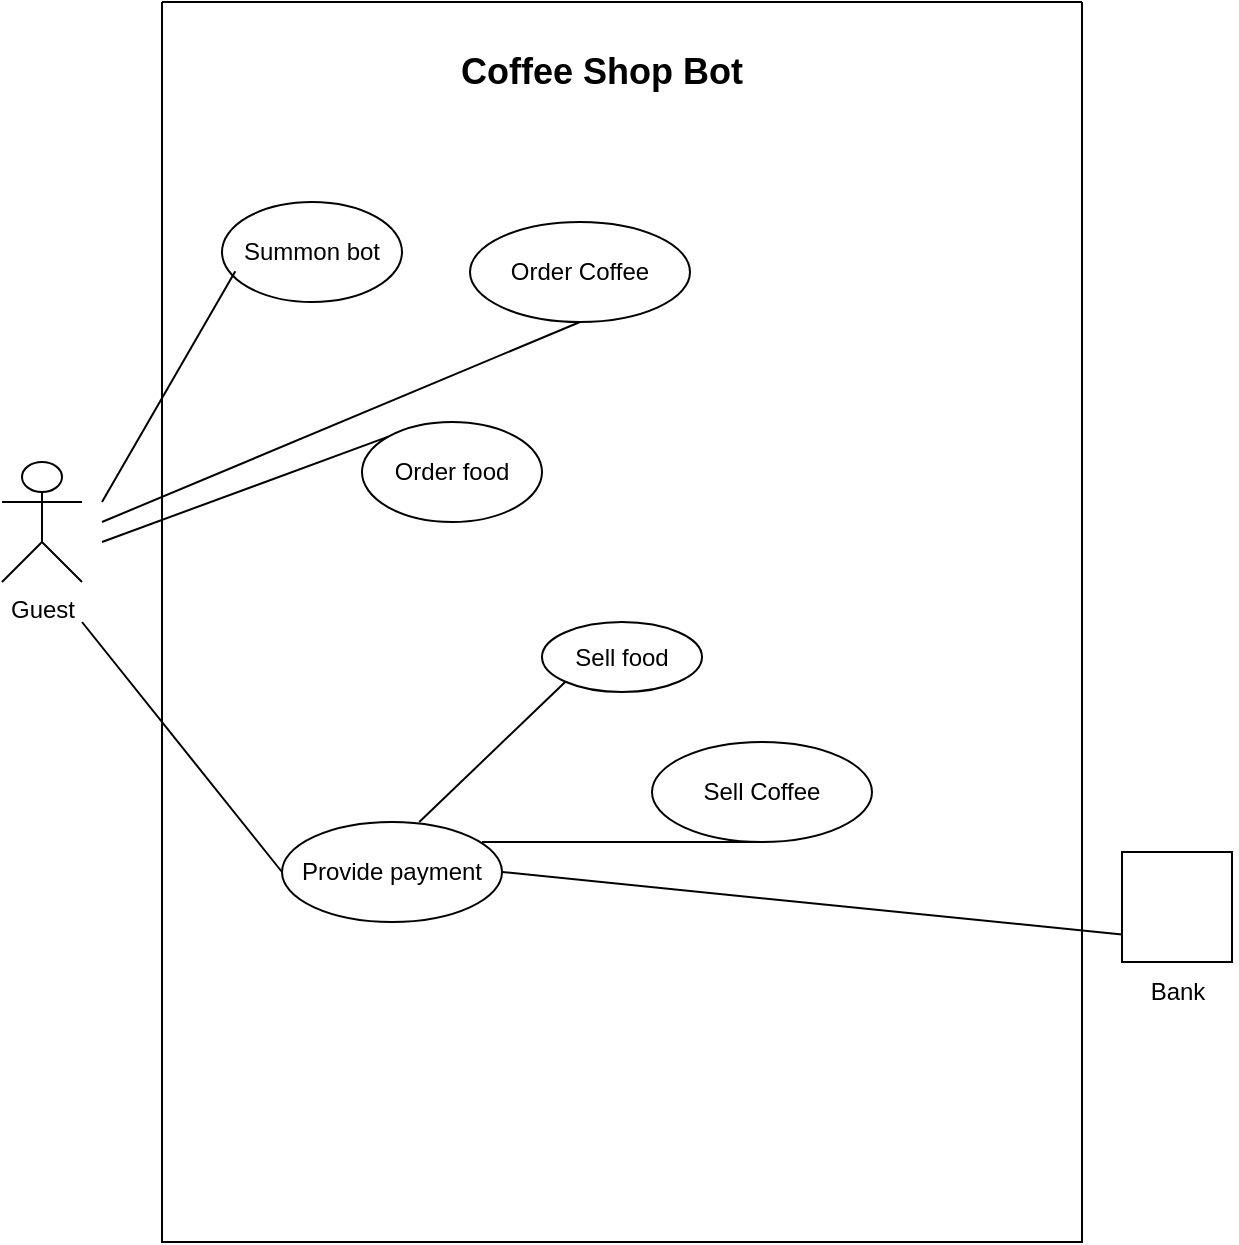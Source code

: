 <mxfile version="17.4.0" type="github">
  <diagram id="C5RBs43oDa-KdzZeNtuy" name="Page-1">
    <mxGraphModel dx="718" dy="451" grid="1" gridSize="10" guides="1" tooltips="1" connect="1" arrows="1" fold="1" page="1" pageScale="1" pageWidth="827" pageHeight="1169" math="0" shadow="0">
      <root>
        <mxCell id="WIyWlLk6GJQsqaUBKTNV-0" />
        <mxCell id="WIyWlLk6GJQsqaUBKTNV-1" parent="WIyWlLk6GJQsqaUBKTNV-0" />
        <mxCell id="J_BU-mP6Q_C5gwyvmjtZ-0" value="" style="swimlane;startSize=0;" parent="WIyWlLk6GJQsqaUBKTNV-1" vertex="1">
          <mxGeometry x="150" y="120" width="460" height="620" as="geometry" />
        </mxCell>
        <mxCell id="J_BU-mP6Q_C5gwyvmjtZ-1" value="&lt;h2&gt;Coffee Shop Bot&lt;/h2&gt;" style="text;html=1;strokeColor=none;fillColor=none;align=center;verticalAlign=middle;whiteSpace=wrap;rounded=0;" parent="J_BU-mP6Q_C5gwyvmjtZ-0" vertex="1">
          <mxGeometry x="120" y="20" width="200" height="30" as="geometry" />
        </mxCell>
        <mxCell id="J_BU-mP6Q_C5gwyvmjtZ-10" value="Summon bot" style="ellipse;whiteSpace=wrap;html=1;" parent="J_BU-mP6Q_C5gwyvmjtZ-0" vertex="1">
          <mxGeometry x="30" y="100" width="90" height="50" as="geometry" />
        </mxCell>
        <mxCell id="J_BU-mP6Q_C5gwyvmjtZ-15" value="Order Coffee" style="ellipse;whiteSpace=wrap;html=1;" parent="J_BU-mP6Q_C5gwyvmjtZ-0" vertex="1">
          <mxGeometry x="154" y="110" width="110" height="50" as="geometry" />
        </mxCell>
        <mxCell id="J_BU-mP6Q_C5gwyvmjtZ-20" value="Sell Coffee" style="ellipse;whiteSpace=wrap;html=1;" parent="J_BU-mP6Q_C5gwyvmjtZ-0" vertex="1">
          <mxGeometry x="245" y="370" width="110" height="50" as="geometry" />
        </mxCell>
        <mxCell id="J_BU-mP6Q_C5gwyvmjtZ-21" value="Provide payment" style="ellipse;whiteSpace=wrap;html=1;" parent="J_BU-mP6Q_C5gwyvmjtZ-0" vertex="1">
          <mxGeometry x="60" y="410" width="110" height="50" as="geometry" />
        </mxCell>
        <mxCell id="0JEc9_yzkZEO-4LmcdvK-1" value="" style="endArrow=none;html=1;rounded=0;exitX=0.5;exitY=1;exitDx=0;exitDy=0;" parent="J_BU-mP6Q_C5gwyvmjtZ-0" source="J_BU-mP6Q_C5gwyvmjtZ-15" edge="1">
          <mxGeometry width="50" height="50" relative="1" as="geometry">
            <mxPoint x="180" y="430" as="sourcePoint" />
            <mxPoint x="-30" y="260" as="targetPoint" />
          </mxGeometry>
        </mxCell>
        <mxCell id="0JEc9_yzkZEO-4LmcdvK-4" value="" style="endArrow=none;html=1;rounded=0;entryX=0;entryY=0.5;entryDx=0;entryDy=0;" parent="J_BU-mP6Q_C5gwyvmjtZ-0" target="J_BU-mP6Q_C5gwyvmjtZ-21" edge="1">
          <mxGeometry width="50" height="50" relative="1" as="geometry">
            <mxPoint x="-40" y="310" as="sourcePoint" />
            <mxPoint x="50" y="410" as="targetPoint" />
          </mxGeometry>
        </mxCell>
        <mxCell id="0JEc9_yzkZEO-4LmcdvK-5" value="" style="endArrow=none;html=1;rounded=0;entryX=0.5;entryY=1;entryDx=0;entryDy=0;" parent="J_BU-mP6Q_C5gwyvmjtZ-0" target="J_BU-mP6Q_C5gwyvmjtZ-20" edge="1">
          <mxGeometry width="50" height="50" relative="1" as="geometry">
            <mxPoint x="160" y="420" as="sourcePoint" />
            <mxPoint x="210" y="370" as="targetPoint" />
          </mxGeometry>
        </mxCell>
        <mxCell id="qbRZp25NZUeu6_i5wnb_-0" value="Order food" style="ellipse;whiteSpace=wrap;html=1;" parent="J_BU-mP6Q_C5gwyvmjtZ-0" vertex="1">
          <mxGeometry x="100" y="210" width="90" height="50" as="geometry" />
        </mxCell>
        <mxCell id="qbRZp25NZUeu6_i5wnb_-1" value="" style="endArrow=none;html=1;rounded=0;exitX=0;exitY=0;exitDx=0;exitDy=0;" parent="J_BU-mP6Q_C5gwyvmjtZ-0" source="qbRZp25NZUeu6_i5wnb_-0" edge="1">
          <mxGeometry width="50" height="50" relative="1" as="geometry">
            <mxPoint x="60" y="240" as="sourcePoint" />
            <mxPoint x="-30" y="270" as="targetPoint" />
          </mxGeometry>
        </mxCell>
        <mxCell id="qbRZp25NZUeu6_i5wnb_-2" value="Sell food" style="ellipse;whiteSpace=wrap;html=1;" parent="J_BU-mP6Q_C5gwyvmjtZ-0" vertex="1">
          <mxGeometry x="190" y="310" width="80" height="35" as="geometry" />
        </mxCell>
        <mxCell id="qbRZp25NZUeu6_i5wnb_-4" value="" style="endArrow=none;html=1;rounded=0;entryX=0.624;entryY=0;entryDx=0;entryDy=0;entryPerimeter=0;exitX=0;exitY=1;exitDx=0;exitDy=0;" parent="J_BU-mP6Q_C5gwyvmjtZ-0" source="qbRZp25NZUeu6_i5wnb_-2" target="J_BU-mP6Q_C5gwyvmjtZ-21" edge="1">
          <mxGeometry width="50" height="50" relative="1" as="geometry">
            <mxPoint x="160" y="270" as="sourcePoint" />
            <mxPoint x="-30" y="290" as="targetPoint" />
          </mxGeometry>
        </mxCell>
        <mxCell id="J_BU-mP6Q_C5gwyvmjtZ-8" value="Guest" style="shape=umlActor;verticalLabelPosition=bottom;verticalAlign=top;html=1;outlineConnect=0;" parent="WIyWlLk6GJQsqaUBKTNV-1" vertex="1">
          <mxGeometry x="70" y="350" width="40" height="60" as="geometry" />
        </mxCell>
        <mxCell id="0JEc9_yzkZEO-4LmcdvK-0" value="" style="endArrow=none;html=1;rounded=0;entryX=0.074;entryY=0.693;entryDx=0;entryDy=0;entryPerimeter=0;" parent="WIyWlLk6GJQsqaUBKTNV-1" target="J_BU-mP6Q_C5gwyvmjtZ-10" edge="1">
          <mxGeometry width="50" height="50" relative="1" as="geometry">
            <mxPoint x="120" y="370" as="sourcePoint" />
            <mxPoint x="170" y="320" as="targetPoint" />
          </mxGeometry>
        </mxCell>
        <mxCell id="dA-3tB7O5xcVCcFFdYGC-0" value="" style="whiteSpace=wrap;html=1;aspect=fixed;" vertex="1" parent="WIyWlLk6GJQsqaUBKTNV-1">
          <mxGeometry x="630" y="545" width="55" height="55" as="geometry" />
        </mxCell>
        <mxCell id="dA-3tB7O5xcVCcFFdYGC-1" value="" style="endArrow=none;html=1;rounded=0;entryX=0;entryY=0.75;entryDx=0;entryDy=0;exitX=1;exitY=0.5;exitDx=0;exitDy=0;" edge="1" parent="WIyWlLk6GJQsqaUBKTNV-1" source="J_BU-mP6Q_C5gwyvmjtZ-21" target="dA-3tB7O5xcVCcFFdYGC-0">
          <mxGeometry width="50" height="50" relative="1" as="geometry">
            <mxPoint x="340" y="560" as="sourcePoint" />
            <mxPoint x="390" y="510" as="targetPoint" />
          </mxGeometry>
        </mxCell>
        <mxCell id="dA-3tB7O5xcVCcFFdYGC-3" value="Bank" style="text;html=1;strokeColor=none;fillColor=none;align=center;verticalAlign=middle;whiteSpace=wrap;rounded=0;" vertex="1" parent="WIyWlLk6GJQsqaUBKTNV-1">
          <mxGeometry x="627.5" y="600" width="60" height="30" as="geometry" />
        </mxCell>
      </root>
    </mxGraphModel>
  </diagram>
</mxfile>
